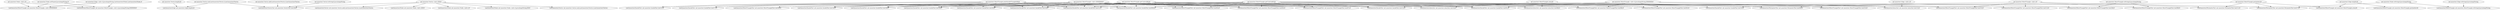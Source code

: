 digraph cmd_method {
	"net.mooctest.Node.<init>()V" -> "Lnet/mooctest/MoreTriangle net.mooctest.MoreTriangle.<init>(DDDDDD)V"
	"net.mooctest.Node.<init>()V" -> "Lnet/mooctest/MoreTriangle net.mooctest.MoreTriangle.<init>(Ljava/lang/String;DDDDDD)V"
	"net.mooctest.Vector.sub(Lnet/mooctest/Vector;)Lnet/mooctest/Vector;" -> "Lnet/mooctest/Edge net.mooctest.Edge.length()D"
	"net.mooctest.Vector.sub(Lnet/mooctest/Vector;)Lnet/mooctest/Vector;" -> "Lnet/mooctest/VectorTest net.mooctest.VectorTest.test29()V"
	"net.mooctest.MoreTriangle.pointInsideTriangle(DD)Z" -> "Lnet/mooctest/InsideTest net.mooctest.InsideTest.test20()V"
	"net.mooctest.MoreTriangle.pointInsideTriangle(DD)Z" -> "Lnet/mooctest/InsideTest net.mooctest.InsideTest.test19()V"
	"net.mooctest.MoreTriangle.pointInsideTriangle(DD)Z" -> "Lnet/mooctest/InsideTest net.mooctest.InsideTest.test21()V"
	"net.mooctest.MoreTriangle.pointInsideTriangle(DD)Z" -> "Lnet/mooctest/InsideTest net.mooctest.InsideTest.test10()V"
	"net.mooctest.MoreTriangle.pointInsideTriangle(DD)Z" -> "Lnet/mooctest/InsideTest net.mooctest.InsideTest.test000()V"
	"net.mooctest.MoreTriangle.pointInsideTriangle(DD)Z" -> "Lnet/mooctest/InsideTest net.mooctest.InsideTest.test01()V"
	"net.mooctest.MoreTriangle.pointInsideTriangle(DD)Z" -> "Lnet/mooctest/InsideTest net.mooctest.InsideTest.test14()V"
	"net.mooctest.MoreTriangle.pointInsideTriangle(DD)Z" -> "Lnet/mooctest/InsideTest net.mooctest.InsideTest.test16()V"
	"net.mooctest.MoreTriangle.pointInsideTriangle(DD)Z" -> "Lnet/mooctest/InsideTest net.mooctest.InsideTest.test22()V"
	"net.mooctest.MoreTriangle.pointInsideTriangle(DD)Z" -> "Lnet/mooctest/InsideTest net.mooctest.InsideTest.test15()V"
	"net.mooctest.MoreTriangle.pointInsideTriangle(DD)Z" -> "Lnet/mooctest/InsideTest net.mooctest.InsideTest.test17()V"
	"net.mooctest.MoreTriangle.pointInsideTriangle(DD)Z" -> "Lnet/mooctest/InsideTest net.mooctest.InsideTest.test18()V"
	"net.mooctest.MoreTriangle.<init>(Ljava/lang/String;DDDDDD)V" -> "Lnet/mooctest/MoreTriangleTest net.mooctest.MoreTriangleTest.test28()V"
	"net.mooctest.MoreTriangle.<init>(Ljava/lang/String;DDDDDD)V" -> "Lnet/mooctest/MoreTriangleTest net.mooctest.MoreTriangleTest.test02()V"
	"net.mooctest.MoreTriangle.<init>(Ljava/lang/String;DDDDDD)V" -> "Lnet/mooctest/MoreTriangleTest net.mooctest.MoreTriangleTest.test06()V"
	"net.mooctest.MoreTriangle.<init>(Ljava/lang/String;DDDDDD)V" -> "Lnet/mooctest/InsideTest net.mooctest.InsideTest.test01()V"
	"net.mooctest.MoreTriangle.<init>(Ljava/lang/String;DDDDDD)V" -> "Lnet/mooctest/MoreTriangleTest net.mooctest.MoreTriangleTest.test25()V"
	"net.mooctest.MoreTriangle.<init>(Ljava/lang/String;DDDDDD)V" -> "Lnet/mooctest/InsideTest net.mooctest.InsideTest.test15()V"
	"net.mooctest.MoreTriangle.area()D" -> "Lnet/mooctest/AreaTest net.mooctest.AreaTest.test13()V"
	"net.mooctest.MoreTriangle.area()D" -> "Lnet/mooctest/AreaTest net.mooctest.AreaTest.test08()V"
	"net.mooctest.MoreTriangle.area()D" -> "Lnet/mooctest/AreaTest net.mooctest.AreaTest.test24()V"
	"net.mooctest.MoreTriangle.getCentroidX()D" -> "Lnet/mooctest/MoreTriangleTest net.mooctest.MoreTriangleTest.test03()V"
	"net.mooctest.MoreTriangle.getCentroidX()D" -> "Lnet/mooctest/InsideTest net.mooctest.InsideTest.test000()V"
	"net.mooctest.MoreTriangle.getCentroidX()D" -> "Lnet/mooctest/MoreTriangleTest net.mooctest.MoreTriangleTest.test26()V"
	"net.mooctest.MoreTriangle.getCentroidX()D" -> "Lnet/mooctest/MoreTriangleTest net.mooctest.MoreTriangleTest.test02()V"
	"net.mooctest.MoreTriangle.getCentroidX()D" -> "Lnet/mooctest/MoreTriangleTest net.mooctest.MoreTriangleTest.test07()V"
	"net.mooctest.MoreTriangle.getCentroidX()D" -> "Lnet/mooctest/MoreTriangleTest net.mooctest.MoreTriangleTest.test05()V"
	"net.mooctest.MoreTriangle.getCentroidX()D" -> "Lnet/mooctest/MoreTriangleTest net.mooctest.MoreTriangleTest.test06()V"
	"net.mooctest.MoreTriangle.getCentroidX()D" -> "Lnet/mooctest/InsideTest net.mooctest.InsideTest.test01()V"
	"net.mooctest.MoreTriangle.getCentroidX()D" -> "Lnet/mooctest/InsideTest net.mooctest.InsideTest.test20()V"
	"net.mooctest.MoreTriangle.getCentroidX()D" -> "Lnet/mooctest/InsideTest net.mooctest.InsideTest.test19()V"
	"net.mooctest.MoreTriangle.getCentroidX()D" -> "Lnet/mooctest/InsideTest net.mooctest.InsideTest.test21()V"
	"net.mooctest.MoreTriangle.getCentroidX()D" -> "Lnet/mooctest/MoreTriangleTest net.mooctest.MoreTriangleTest.test23()V"
	"net.mooctest.MoreTriangle.getCentroidX()D" -> "Lnet/mooctest/InsideTest net.mooctest.InsideTest.test14()V"
	"net.mooctest.MoreTriangle.getCentroidX()D" -> "Lnet/mooctest/InsideTest net.mooctest.InsideTest.test16()V"
	"net.mooctest.MoreTriangle.getCentroidX()D" -> "Lnet/mooctest/InsideTest net.mooctest.InsideTest.test15()V"
	"net.mooctest.MoreTriangle.getCentroidX()D" -> "Lnet/mooctest/InsideTest net.mooctest.InsideTest.test17()V"
	"net.mooctest.MoreTriangle.getCentroidX()D" -> "Lnet/mooctest/InsideTest net.mooctest.InsideTest.test18()V"
	"net.mooctest.Node.setName(Ljava/lang/String;)V" -> "Lnet/mooctest/MoreTriangle net.mooctest.MoreTriangle.<init>(DDDDDD)V"
	"net.mooctest.Node.setName(Ljava/lang/String;)V" -> "Lnet/mooctest/MoreTriangle net.mooctest.MoreTriangle.<init>(Ljava/lang/String;DDDDDD)V"
	"net.mooctest.Vector.length()D" -> "Lnet/mooctest/Edge net.mooctest.Edge.length()D"
	"net.mooctest.MoreTriangle.perimeter()D" -> "Lnet/mooctest/PerimeterTest net.mooctest.PerimeterTest.test11()V"
	"net.mooctest.MoreTriangle.perimeter()D" -> "Lnet/mooctest/PerimeterTest net.mooctest.PerimeterTest.test04()V"
	"net.mooctest.MoreTriangle.perimeter()D" -> "Lnet/mooctest/MoreTriangle net.mooctest.MoreTriangle.area()D"
	"net.mooctest.MoreTriangle.perimeter()D" -> "Lnet/mooctest/PerimeterTest net.mooctest.PerimeterTest.test27()V"
	"net.mooctest.MoreTriangle.getCentroidY()D" -> "Lnet/mooctest/MoreTriangleTest net.mooctest.MoreTriangleTest.test03()V"
	"net.mooctest.MoreTriangle.getCentroidY()D" -> "Lnet/mooctest/InsideTest net.mooctest.InsideTest.test000()V"
	"net.mooctest.MoreTriangle.getCentroidY()D" -> "Lnet/mooctest/MoreTriangleTest net.mooctest.MoreTriangleTest.test02()V"
	"net.mooctest.MoreTriangle.getCentroidY()D" -> "Lnet/mooctest/MoreTriangleTest net.mooctest.MoreTriangleTest.test07()V"
	"net.mooctest.MoreTriangle.getCentroidY()D" -> "Lnet/mooctest/PerimeterTest net.mooctest.PerimeterTest.test04()V"
	"net.mooctest.MoreTriangle.getCentroidY()D" -> "Lnet/mooctest/MoreTriangleTest net.mooctest.MoreTriangleTest.test05()V"
	"net.mooctest.MoreTriangle.getCentroidY()D" -> "Lnet/mooctest/MoreTriangleTest net.mooctest.MoreTriangleTest.test06()V"
	"net.mooctest.MoreTriangle.getCentroidY()D" -> "Lnet/mooctest/InsideTest net.mooctest.InsideTest.test01()V"
	"net.mooctest.MoreTriangle.getCentroidY()D" -> "Lnet/mooctest/MoreTriangleTest net.mooctest.MoreTriangleTest.test12()V"
	"net.mooctest.MoreTriangle.getCentroidY()D" -> "Lnet/mooctest/MoreTriangleTest net.mooctest.MoreTriangleTest.test25()V"
	"net.mooctest.MoreTriangle.getCentroidY()D" -> "Lnet/mooctest/InsideTest net.mooctest.InsideTest.test20()V"
	"net.mooctest.MoreTriangle.getCentroidY()D" -> "Lnet/mooctest/InsideTest net.mooctest.InsideTest.test19()V"
	"net.mooctest.MoreTriangle.getCentroidY()D" -> "Lnet/mooctest/InsideTest net.mooctest.InsideTest.test21()V"
	"net.mooctest.MoreTriangle.getCentroidY()D" -> "Lnet/mooctest/InsideTest net.mooctest.InsideTest.test14()V"
	"net.mooctest.MoreTriangle.getCentroidY()D" -> "Lnet/mooctest/InsideTest net.mooctest.InsideTest.test16()V"
	"net.mooctest.MoreTriangle.getCentroidY()D" -> "Lnet/mooctest/InsideTest net.mooctest.InsideTest.test15()V"
	"net.mooctest.MoreTriangle.getCentroidY()D" -> "Lnet/mooctest/InsideTest net.mooctest.InsideTest.test18()V"
	"net.mooctest.MoreTriangle.toString()Ljava/lang/String;" -> "Lnet/mooctest/MoreTriangleTest net.mooctest.MoreTriangleTest.test28()V"
	"net.mooctest.MoreTriangle.toString()Ljava/lang/String;" -> "Lnet/mooctest/MoreTriangleTest net.mooctest.MoreTriangleTest.test09()V"
	"net.mooctest.Edge.<init>(Ljava/lang/String;Lnet/mooctest/Node;Lnet/mooctest/Node;)V" -> "Lnet/mooctest/MoreTriangle net.mooctest.MoreTriangle.<init>(DDDDDD)V"
	"net.mooctest.Edge.<init>(Ljava/lang/String;Lnet/mooctest/Node;Lnet/mooctest/Node;)V" -> "Lnet/mooctest/MoreTriangle net.mooctest.MoreTriangle.<init>(Ljava/lang/String;DDDDDD)V"
	"net.mooctest.Edge.length()D" -> "Lnet/mooctest/MoreTriangle net.mooctest.MoreTriangle.perimeter()D"
	"net.mooctest.Edge.length()D" -> "Lnet/mooctest/MoreTriangle net.mooctest.MoreTriangle.area()D"
	"net.mooctest.Edge.<init>()V" -> "Lnet/mooctest/AreaTest net.mooctest.AreaTest.test13()V"
	"net.mooctest.Vector.<init>(DD)V" -> "Lnet/mooctest/Vector net.mooctest.Vector.add(Lnet/mooctest/Vector;)Lnet/mooctest/Vector;"
	"net.mooctest.Vector.<init>(DD)V" -> "Lnet/mooctest/VectorTest net.mooctest.VectorTest.test29()V"
	"net.mooctest.Vector.<init>(DD)V" -> "Lnet/mooctest/Node net.mooctest.Node.<init>(DD)V"
	"net.mooctest.Vector.<init>(DD)V" -> "Lnet/mooctest/Node net.mooctest.Node.<init>()V"
	"net.mooctest.Vector.<init>(DD)V" -> "Lnet/mooctest/Node net.mooctest.Node.<init>(Ljava/lang/String;DD)V"
	"net.mooctest.Vector.<init>(DD)V" -> "Lnet/mooctest/Vector net.mooctest.Vector.sub(Lnet/mooctest/Vector;)Lnet/mooctest/Vector;"
	"net.mooctest.MoreTriangle.<init>()V" -> "Lnet/mooctest/InsideTest net.mooctest.InsideTest.test10()V"
	"net.mooctest.MoreTriangle.<init>()V" -> "Lnet/mooctest/MoreTriangleTest net.mooctest.MoreTriangleTest.test09()V"
	"net.mooctest.MoreTriangle.<init>()V" -> "Lnet/mooctest/PerimeterTest net.mooctest.PerimeterTest.test11()V"
	"net.mooctest.MoreTriangle.<init>()V" -> "Lnet/mooctest/MoreTriangleTest net.mooctest.MoreTriangleTest.test23()V"
	"net.mooctest.MoreTriangle.<init>()V" -> "Lnet/mooctest/MoreTriangleTest net.mooctest.MoreTriangleTest.test12()V"
	"net.mooctest.Vector.add(Lnet/mooctest/Vector;)Lnet/mooctest/Vector;" -> "Lnet/mooctest/VectorTest net.mooctest.VectorTest.test29()V"
	"net.mooctest.Vector.toString()Ljava/lang/String;" -> "Lnet/mooctest/VectorTest net.mooctest.VectorTest.test29()V"
	"net.mooctest.MoreTriangle.<init>(DDDDDD)V" -> "Lnet/mooctest/MoreTriangleTest net.mooctest.MoreTriangleTest.test03()V"
	"net.mooctest.MoreTriangle.<init>(DDDDDD)V" -> "Lnet/mooctest/InsideTest net.mooctest.InsideTest.test000()V"
	"net.mooctest.MoreTriangle.<init>(DDDDDD)V" -> "Lnet/mooctest/MoreTriangleTest net.mooctest.MoreTriangleTest.test26()V"
	"net.mooctest.MoreTriangle.<init>(DDDDDD)V" -> "Lnet/mooctest/AreaTest net.mooctest.AreaTest.test13()V"
	"net.mooctest.MoreTriangle.<init>(DDDDDD)V" -> "Lnet/mooctest/MoreTriangleTest net.mooctest.MoreTriangleTest.test07()V"
	"net.mooctest.MoreTriangle.<init>(DDDDDD)V" -> "Lnet/mooctest/PerimeterTest net.mooctest.PerimeterTest.test04()V"
	"net.mooctest.MoreTriangle.<init>(DDDDDD)V" -> "Lnet/mooctest/MoreTriangleTest net.mooctest.MoreTriangleTest.test05()V"
	"net.mooctest.MoreTriangle.<init>(DDDDDD)V" -> "Lnet/mooctest/InsideTest net.mooctest.InsideTest.test22()V"
	"net.mooctest.MoreTriangle.<init>(DDDDDD)V" -> "Lnet/mooctest/InsideTest net.mooctest.InsideTest.test20()V"
	"net.mooctest.MoreTriangle.<init>(DDDDDD)V" -> "Lnet/mooctest/InsideTest net.mooctest.InsideTest.test19()V"
	"net.mooctest.MoreTriangle.<init>(DDDDDD)V" -> "Lnet/mooctest/InsideTest net.mooctest.InsideTest.test21()V"
	"net.mooctest.MoreTriangle.<init>(DDDDDD)V" -> "Lnet/mooctest/AreaTest net.mooctest.AreaTest.test08()V"
	"net.mooctest.MoreTriangle.<init>(DDDDDD)V" -> "Lnet/mooctest/AreaTest net.mooctest.AreaTest.test24()V"
	"net.mooctest.MoreTriangle.<init>(DDDDDD)V" -> "Lnet/mooctest/InsideTest net.mooctest.InsideTest.test14()V"
	"net.mooctest.MoreTriangle.<init>(DDDDDD)V" -> "Lnet/mooctest/PerimeterTest net.mooctest.PerimeterTest.test27()V"
	"net.mooctest.MoreTriangle.<init>(DDDDDD)V" -> "Lnet/mooctest/InsideTest net.mooctest.InsideTest.test16()V"
	"net.mooctest.MoreTriangle.<init>(DDDDDD)V" -> "Lnet/mooctest/InsideTest net.mooctest.InsideTest.test17()V"
	"net.mooctest.MoreTriangle.<init>(DDDDDD)V" -> "Lnet/mooctest/InsideTest net.mooctest.InsideTest.test18()V"
	"net.mooctest.Node.toString()Ljava/lang/String;" -> "Lnet/mooctest/MoreTriangle net.mooctest.MoreTriangle.toString()Ljava/lang/String;"
	"net.mooctest.Node.toString()Ljava/lang/String;" -> "Lnet/mooctest/PerimeterTest net.mooctest.PerimeterTest.test27()V"
	"net.mooctest.Edge.toString()Ljava/lang/String;" -> "Lnet/mooctest/MoreTriangle net.mooctest.MoreTriangle.toString()Ljava/lang/String;"
}